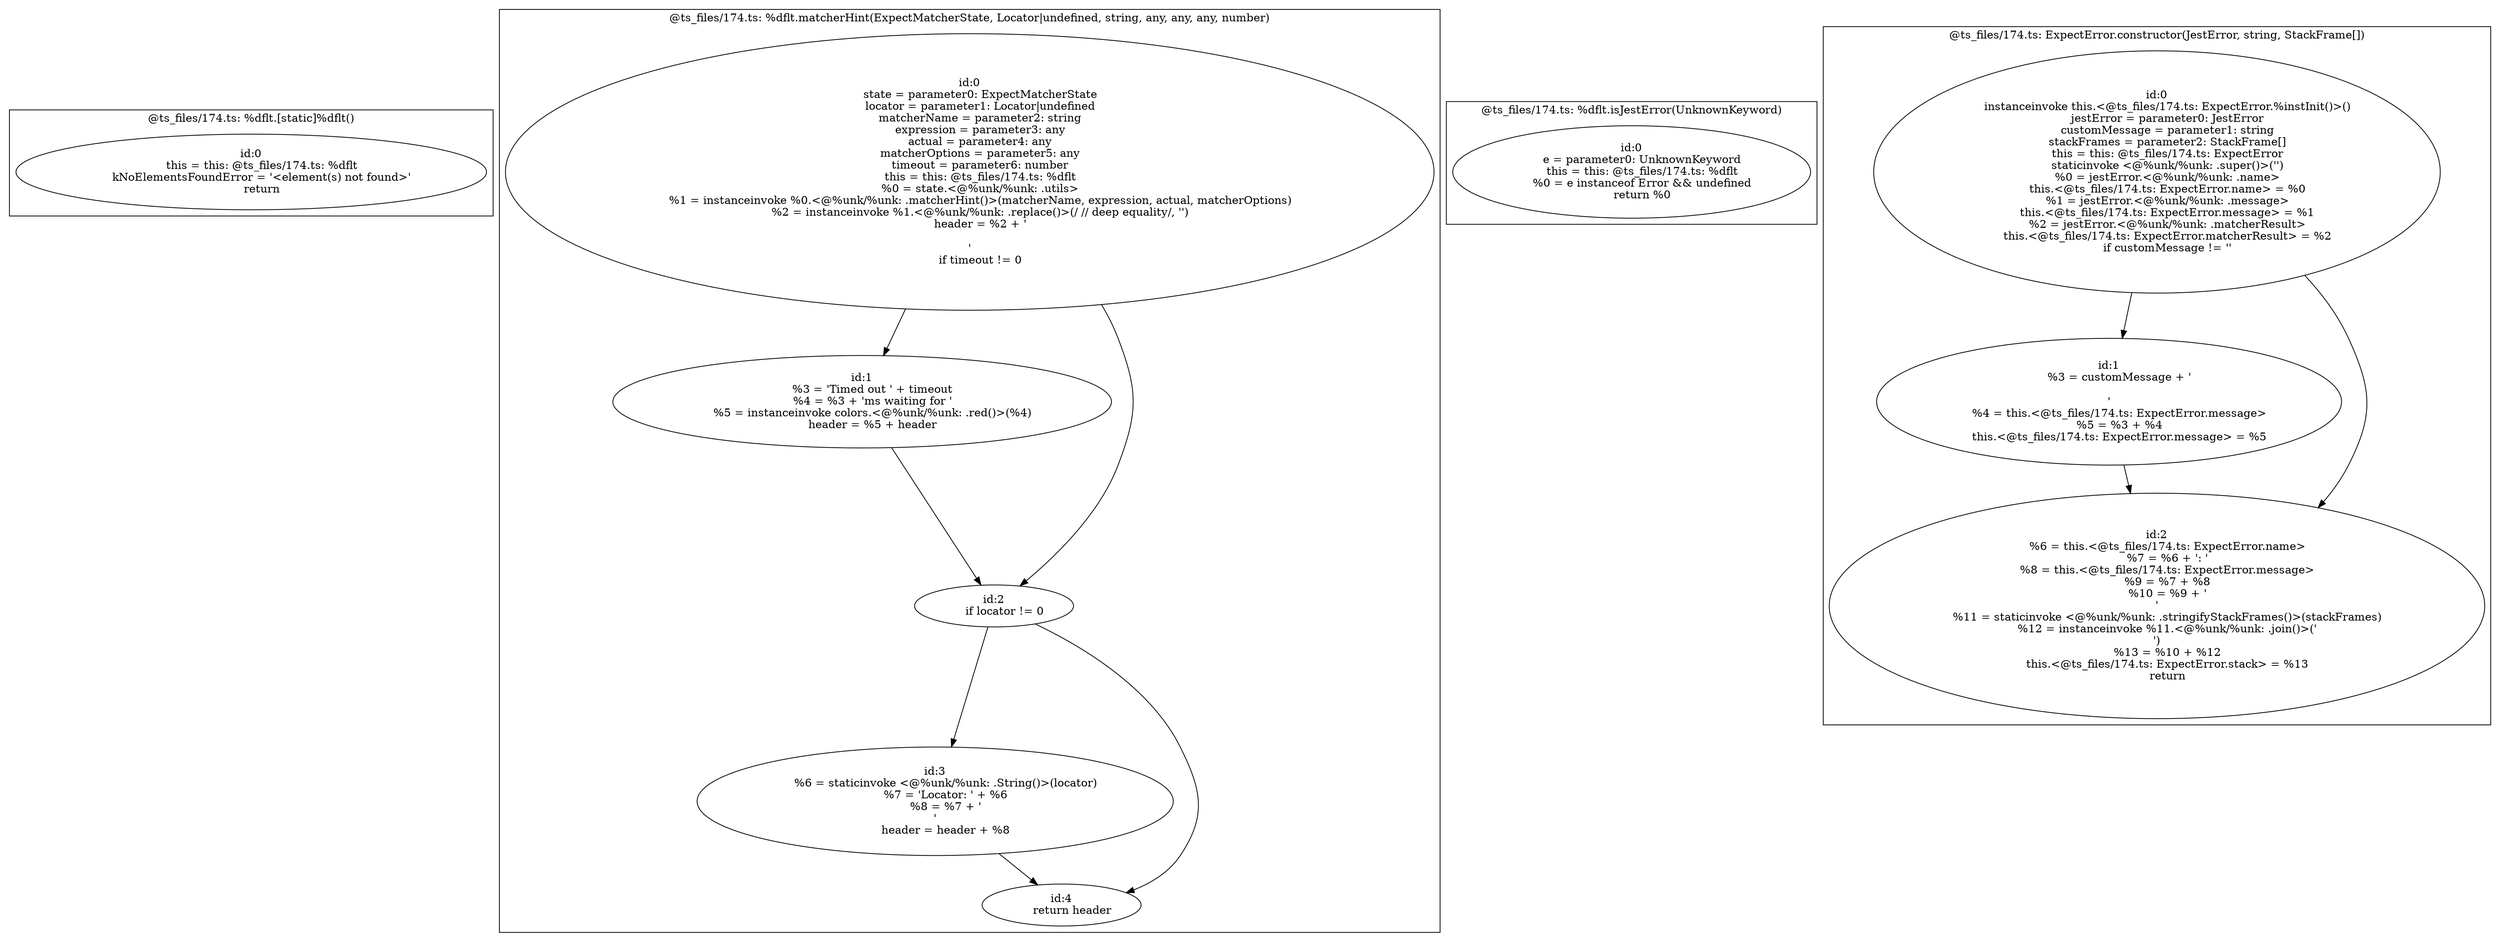 digraph "174.ts" {
subgraph "cluster_@ts_files/174.ts: %dflt.[static]%dflt()" {
  label="@ts_files/174.ts: %dflt.[static]%dflt()";
  Node33760 [label="id:0
      this = this: @ts_files/174.ts: %dflt
      kNoElementsFoundError = '<element(s) not found>'
      return"];
}
subgraph "cluster_@ts_files/174.ts: %dflt.matcherHint(ExpectMatcherState, Locator|undefined, string, any, any, any, number)" {
  label="@ts_files/174.ts: %dflt.matcherHint(ExpectMatcherState, Locator|undefined, string, any, any, any, number)";
  Node96080 [label="id:0
      state = parameter0: ExpectMatcherState
      locator = parameter1: Locator|undefined
      matcherName = parameter2: string
      expression = parameter3: any
      actual = parameter4: any
      matcherOptions = parameter5: any
      timeout = parameter6: number
      this = this: @ts_files/174.ts: %dflt
      %0 = state.<@%unk/%unk: .utils>
      %1 = instanceinvoke %0.<@%unk/%unk: .matcherHint()>(matcherName, expression, actual, matcherOptions)
      %2 = instanceinvoke %1.<@%unk/%unk: .replace()>(/ \/\/ deep equality/, '')
      header = %2 + '

'
      if timeout != 0"];
  Node96081 [label="id:1
      %3 = 'Timed out ' + timeout
      %4 = %3 + 'ms waiting for '
      %5 = instanceinvoke colors.<@%unk/%unk: .red()>(%4)
      header = %5 + header"];
  Node96082 [label="id:2
      if locator != 0"];
  Node96083 [label="id:3
      %6 = staticinvoke <@%unk/%unk: .String()>(locator)
      %7 = 'Locator: ' + %6
      %8 = %7 + '\n'
      header = header + %8"];
  Node96084 [label="id:4
      return header"];
  Node96080 -> Node96081;
  Node96080 -> Node96082;
  Node96081 -> Node96082;
  Node96082 -> Node96083;
  Node96082 -> Node96084;
  Node96083 -> Node96084;
}
subgraph "cluster_@ts_files/174.ts: %dflt.isJestError(UnknownKeyword)" {
  label="@ts_files/174.ts: %dflt.isJestError(UnknownKeyword)";
  Node47220 [label="id:0
      e = parameter0: UnknownKeyword
      this = this: @ts_files/174.ts: %dflt
      %0 = e instanceof Error && undefined
      return %0"];
}
subgraph "cluster_@ts_files/174.ts: ExpectError.constructor(JestError, string, StackFrame[])" {
  label="@ts_files/174.ts: ExpectError.constructor(JestError, string, StackFrame[])";
  Node68990 [label="id:0
      instanceinvoke this.<@ts_files/174.ts: ExpectError.%instInit()>()
      jestError = parameter0: JestError
      customMessage = parameter1: string
      stackFrames = parameter2: StackFrame[]
      this = this: @ts_files/174.ts: ExpectError
      staticinvoke <@%unk/%unk: .super()>('')
      %0 = jestError.<@%unk/%unk: .name>
      this.<@ts_files/174.ts: ExpectError.name> = %0
      %1 = jestError.<@%unk/%unk: .message>
      this.<@ts_files/174.ts: ExpectError.message> = %1
      %2 = jestError.<@%unk/%unk: .matcherResult>
      this.<@ts_files/174.ts: ExpectError.matcherResult> = %2
      if customMessage != ''"];
  Node68991 [label="id:1
      %3 = customMessage + '

'
      %4 = this.<@ts_files/174.ts: ExpectError.message>
      %5 = %3 + %4
      this.<@ts_files/174.ts: ExpectError.message> = %5"];
  Node68992 [label="id:2
      %6 = this.<@ts_files/174.ts: ExpectError.name>
      %7 = %6 + ': '
      %8 = this.<@ts_files/174.ts: ExpectError.message>
      %9 = %7 + %8
      %10 = %9 + '
'
      %11 = staticinvoke <@%unk/%unk: .stringifyStackFrames()>(stackFrames)
      %12 = instanceinvoke %11.<@%unk/%unk: .join()>('
')
      %13 = %10 + %12
      this.<@ts_files/174.ts: ExpectError.stack> = %13
      return"];
  Node68990 -> Node68991;
  Node68990 -> Node68992;
  Node68991 -> Node68992;
}
subgraph "cluster_@ts_files/174.ts: %AC$0.%AM0()" {
  label="@ts_files/174.ts: %AC$0.%AM0()";
}
}
